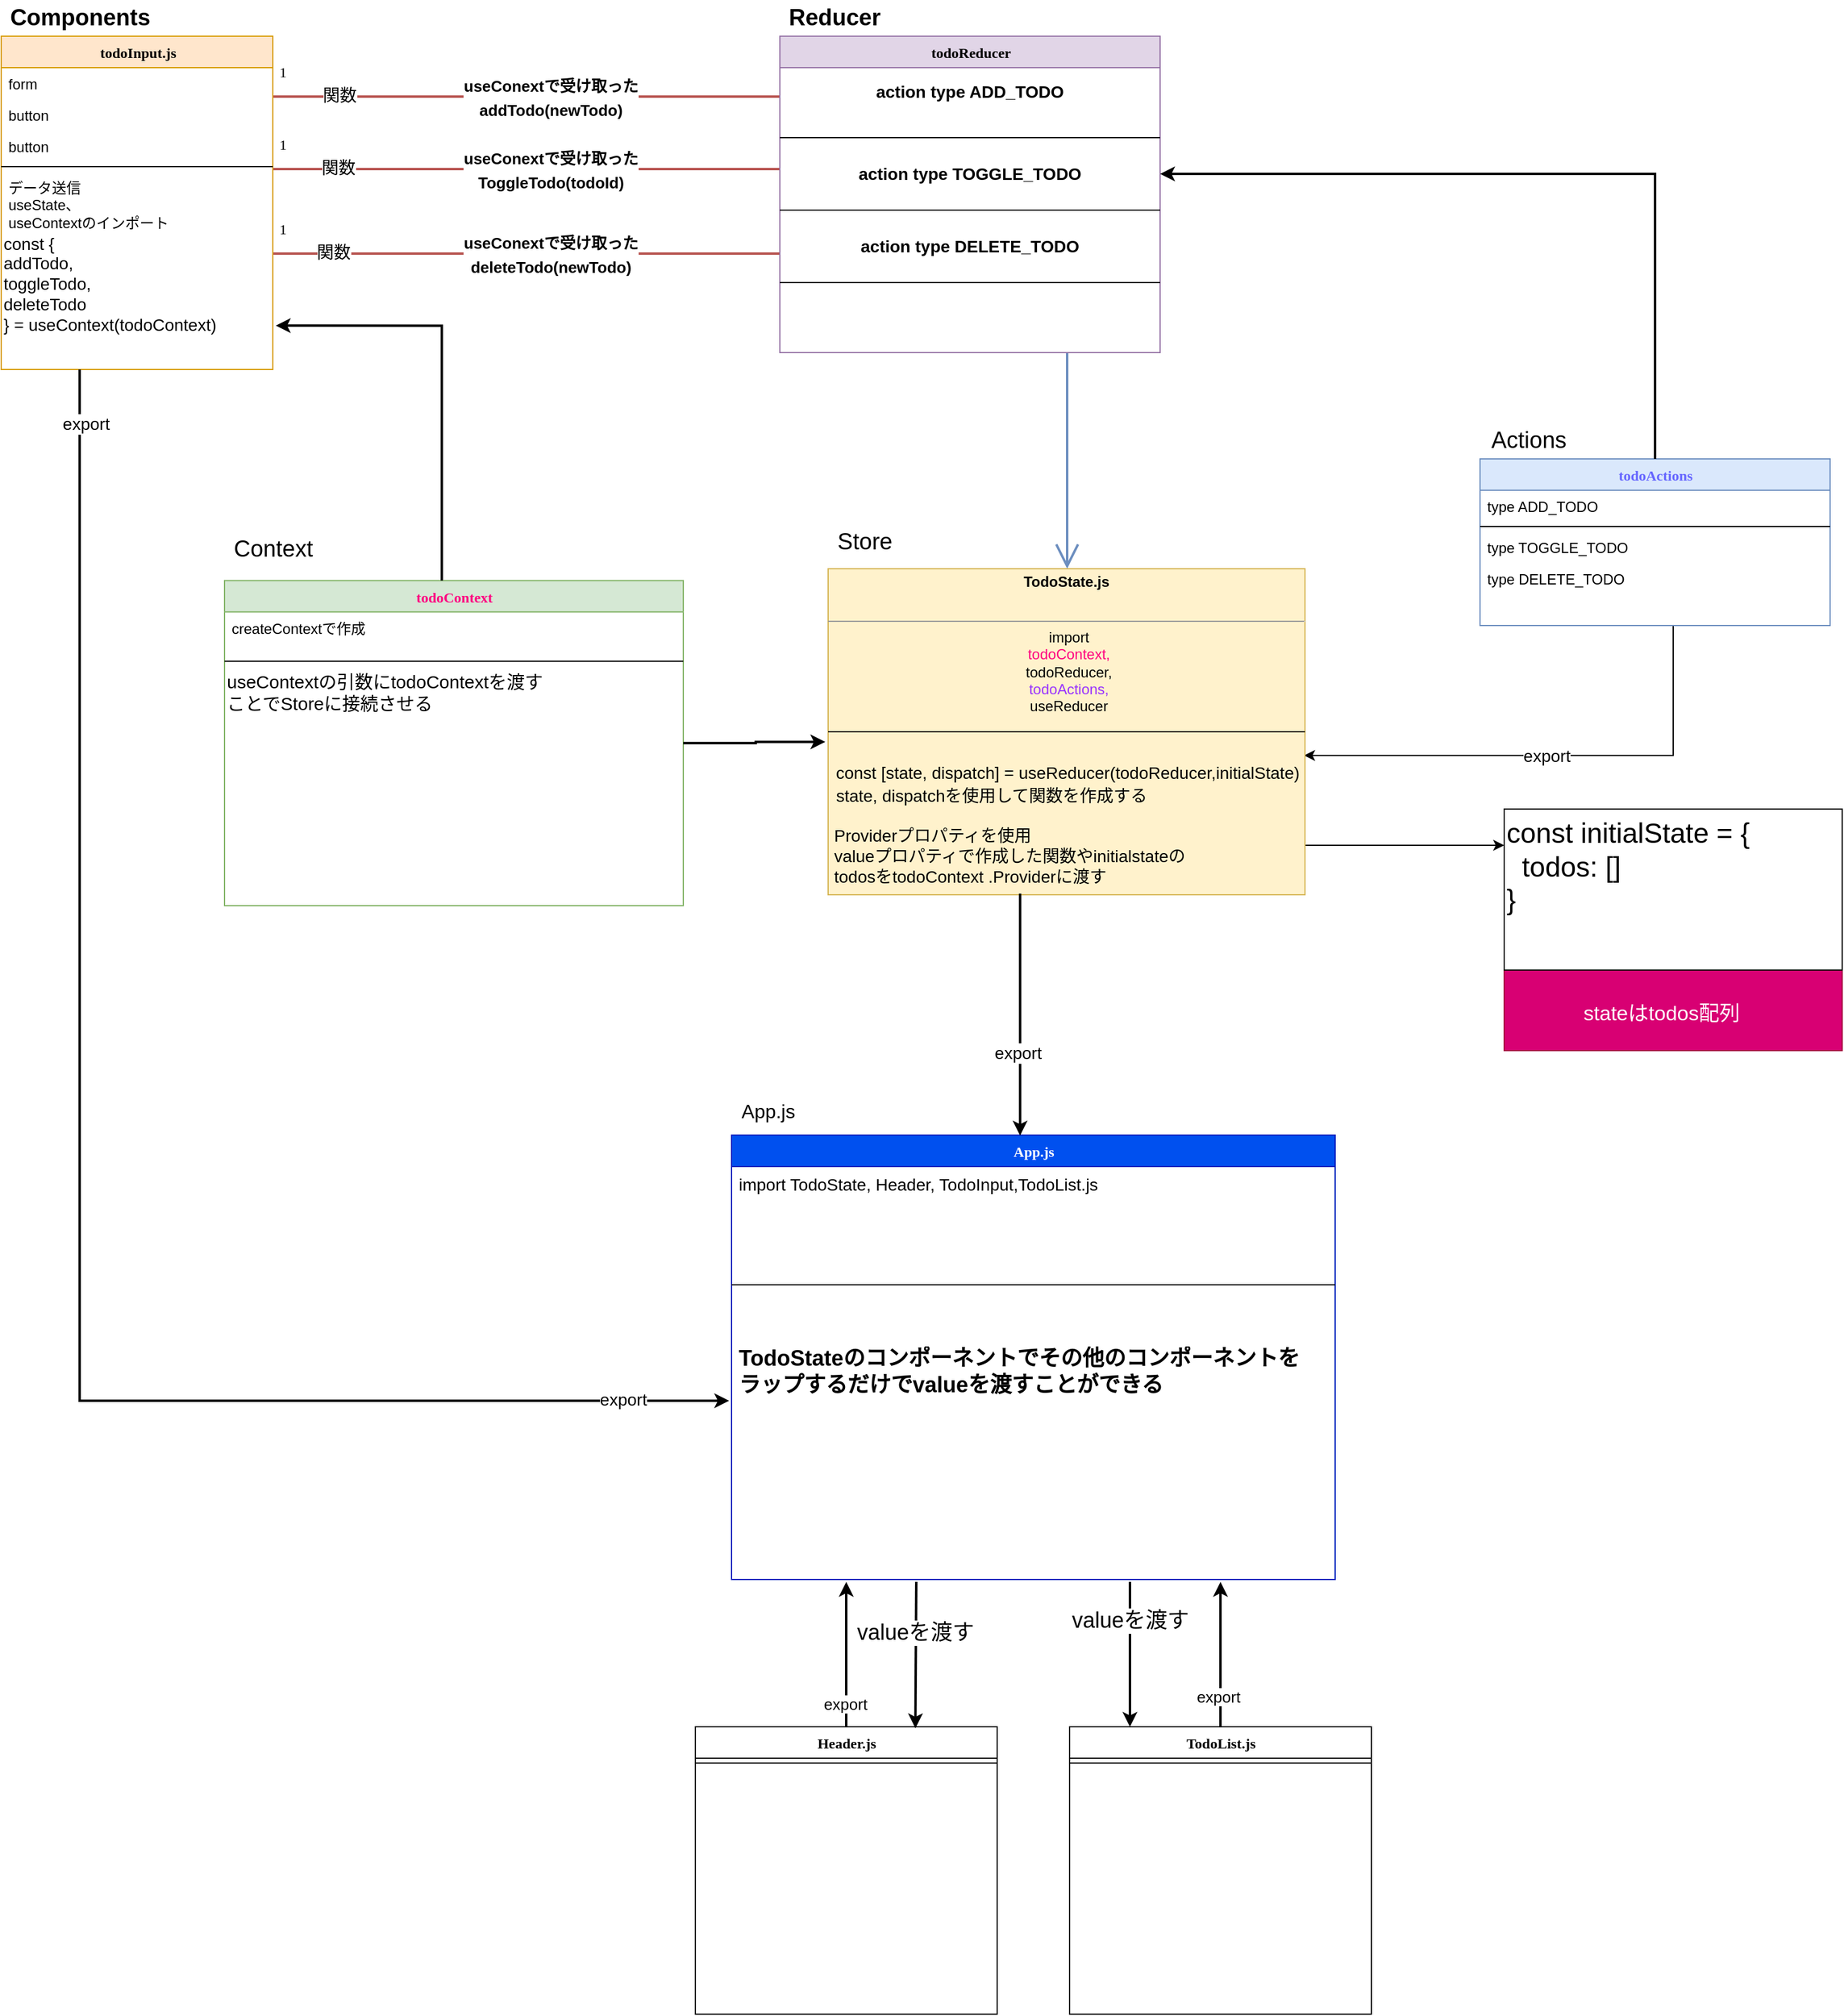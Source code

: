 <mxfile version="15.5.9" type="github">
  <diagram name="Page-1" id="6133507b-19e7-1e82-6fc7-422aa6c4b21f">
    <mxGraphModel dx="1717" dy="1103" grid="1" gridSize="10" guides="1" tooltips="1" connect="1" arrows="1" fold="1" page="1" pageScale="1" pageWidth="1100" pageHeight="850" background="none" math="0" shadow="0">
      <root>
        <mxCell id="0" />
        <mxCell id="1" parent="0" />
        <mxCell id="NZlfSfdAzg-OPCmhRQLr-127" value="" style="edgeStyle=orthogonalEdgeStyle;rounded=0;orthogonalLoop=1;jettySize=auto;html=1;fontSize=14;fontColor=#000000;strokeWidth=2;" edge="1" parent="1" source="235556782a83e6d0-1">
          <mxGeometry relative="1" as="geometry">
            <mxPoint x="735" y="1390" as="targetPoint" />
          </mxGeometry>
        </mxCell>
        <mxCell id="NZlfSfdAzg-OPCmhRQLr-136" value="export" style="edgeLabel;html=1;align=center;verticalAlign=middle;resizable=0;points=[];fontSize=13;fontColor=#000000;" vertex="1" connectable="0" parent="NZlfSfdAzg-OPCmhRQLr-127">
          <mxGeometry x="-0.686" y="1" relative="1" as="geometry">
            <mxPoint as="offset" />
          </mxGeometry>
        </mxCell>
        <mxCell id="235556782a83e6d0-1" value="Header.js" style="swimlane;html=1;fontStyle=1;align=center;verticalAlign=top;childLayout=stackLayout;horizontal=1;startSize=26;horizontalStack=0;resizeParent=1;resizeLast=0;collapsible=1;marginBottom=0;swimlaneFillColor=#ffffff;rounded=0;shadow=0;comic=0;labelBackgroundColor=none;strokeWidth=1;fillColor=none;fontFamily=Verdana;fontSize=12" parent="1" vertex="1">
          <mxGeometry x="610" y="1510" width="250" height="238" as="geometry" />
        </mxCell>
        <mxCell id="235556782a83e6d0-6" value="" style="line;html=1;strokeWidth=1;fillColor=none;align=left;verticalAlign=middle;spacingTop=-1;spacingLeft=3;spacingRight=3;rotatable=0;labelPosition=right;points=[];portConstraint=eastwest;" parent="235556782a83e6d0-1" vertex="1">
          <mxGeometry y="26" width="250" height="8" as="geometry" />
        </mxCell>
        <mxCell id="b94bc138ca980ef-7" style="edgeStyle=orthogonalEdgeStyle;rounded=0;html=1;labelBackgroundColor=none;startArrow=none;startFill=0;startSize=8;endArrow=open;endFill=0;endSize=16;fontFamily=Verdana;fontSize=12;strokeWidth=2;fillColor=#dae8fc;strokeColor=#6c8ebf;" parent="1" source="78961159f06e98e8-43" target="b94bc138ca980ef-1" edge="1">
          <mxGeometry relative="1" as="geometry">
            <Array as="points">
              <mxPoint x="918" y="440" />
              <mxPoint x="918" y="440" />
            </Array>
          </mxGeometry>
        </mxCell>
        <mxCell id="b94bc138ca980ef-17" value="Store" style="text;html=1;resizable=0;points=[];align=center;verticalAlign=middle;labelBackgroundColor=#ffffff;fontSize=14;fontFamily=Verdana;fontStyle=1" parent="b94bc138ca980ef-7" vertex="1" connectable="0">
          <mxGeometry x="0.858" y="2" relative="1" as="geometry">
            <mxPoint x="-2" y="20" as="offset" />
          </mxGeometry>
        </mxCell>
        <mxCell id="b94bc138ca980ef-8" style="edgeStyle=orthogonalEdgeStyle;rounded=0;html=1;labelBackgroundColor=none;startArrow=none;startFill=0;startSize=8;endArrow=none;endFill=0;endSize=16;fontFamily=Verdana;fontSize=12;strokeWidth=2;fillColor=#f8cecc;strokeColor=#b85450;" parent="1" source="78961159f06e98e8-43" target="78961159f06e98e8-17" edge="1">
          <mxGeometry relative="1" as="geometry">
            <Array as="points">
              <mxPoint x="610" y="160" />
              <mxPoint x="610" y="160" />
            </Array>
          </mxGeometry>
        </mxCell>
        <mxCell id="b94bc138ca980ef-16" value="1" style="text;html=1;resizable=0;points=[];align=center;verticalAlign=middle;labelBackgroundColor=#ffffff;fontSize=12;fontFamily=Verdana" parent="b94bc138ca980ef-8" vertex="1" connectable="0">
          <mxGeometry x="0.892" y="-1" relative="1" as="geometry">
            <mxPoint x="-15" y="-19" as="offset" />
          </mxGeometry>
        </mxCell>
        <mxCell id="NZlfSfdAzg-OPCmhRQLr-2" value="&lt;font style=&quot;font-size: 13px&quot;&gt;useConextで受け取った&lt;br&gt;addTodo(newTodo)&lt;/font&gt;" style="edgeLabel;html=1;align=center;verticalAlign=middle;resizable=0;points=[];fontStyle=1;fontSize=16;" vertex="1" connectable="0" parent="b94bc138ca980ef-8">
          <mxGeometry x="0.301" y="-1" relative="1" as="geometry">
            <mxPoint x="83" y="1" as="offset" />
          </mxGeometry>
        </mxCell>
        <mxCell id="NZlfSfdAzg-OPCmhRQLr-43" value="関数" style="edgeLabel;html=1;align=center;verticalAlign=middle;resizable=0;points=[];fontSize=14;" vertex="1" connectable="0" parent="b94bc138ca980ef-8">
          <mxGeometry x="0.738" y="-1" relative="1" as="geometry">
            <mxPoint as="offset" />
          </mxGeometry>
        </mxCell>
        <mxCell id="NZlfSfdAzg-OPCmhRQLr-40" value="" style="edgeStyle=orthogonalEdgeStyle;rounded=0;orthogonalLoop=1;jettySize=auto;html=1;fontSize=14;" edge="1" parent="1" source="b94bc138ca980ef-1" target="NZlfSfdAzg-OPCmhRQLr-39">
          <mxGeometry relative="1" as="geometry">
            <Array as="points">
              <mxPoint x="1260" y="780" />
              <mxPoint x="1260" y="780" />
            </Array>
          </mxGeometry>
        </mxCell>
        <mxCell id="NZlfSfdAzg-OPCmhRQLr-13" style="edgeStyle=orthogonalEdgeStyle;rounded=0;html=1;labelBackgroundColor=none;startArrow=none;startFill=0;startSize=8;endArrow=none;endFill=0;endSize=16;fontFamily=Verdana;fontSize=12;strokeWidth=2;fillColor=#f8cecc;strokeColor=#b85450;" edge="1" parent="1">
          <mxGeometry relative="1" as="geometry">
            <Array as="points">
              <mxPoint x="600" y="220" />
              <mxPoint x="600" y="220" />
            </Array>
            <mxPoint x="680" y="220" as="sourcePoint" />
            <mxPoint x="260" y="220" as="targetPoint" />
          </mxGeometry>
        </mxCell>
        <mxCell id="NZlfSfdAzg-OPCmhRQLr-14" value="1" style="text;html=1;resizable=0;points=[];align=center;verticalAlign=middle;labelBackgroundColor=#ffffff;fontSize=12;fontFamily=Verdana" vertex="1" connectable="0" parent="NZlfSfdAzg-OPCmhRQLr-13">
          <mxGeometry x="0.892" y="-1" relative="1" as="geometry">
            <mxPoint x="-15" y="-19" as="offset" />
          </mxGeometry>
        </mxCell>
        <mxCell id="NZlfSfdAzg-OPCmhRQLr-15" value="&lt;font style=&quot;font-size: 13px&quot;&gt;useConextで受け取った&lt;br&gt;ToggleTodo(todoId)&lt;/font&gt;" style="edgeLabel;html=1;align=center;verticalAlign=middle;resizable=0;points=[];fontStyle=1;fontSize=16;" vertex="1" connectable="0" parent="NZlfSfdAzg-OPCmhRQLr-13">
          <mxGeometry x="0.301" y="-1" relative="1" as="geometry">
            <mxPoint x="83" y="1" as="offset" />
          </mxGeometry>
        </mxCell>
        <mxCell id="NZlfSfdAzg-OPCmhRQLr-44" value="関数" style="edgeLabel;html=1;align=center;verticalAlign=middle;resizable=0;points=[];fontSize=14;" vertex="1" connectable="0" parent="NZlfSfdAzg-OPCmhRQLr-13">
          <mxGeometry x="0.743" y="-1" relative="1" as="geometry">
            <mxPoint as="offset" />
          </mxGeometry>
        </mxCell>
        <mxCell id="NZlfSfdAzg-OPCmhRQLr-16" style="edgeStyle=orthogonalEdgeStyle;rounded=0;html=1;labelBackgroundColor=none;startArrow=none;startFill=0;startSize=8;endArrow=none;endFill=0;endSize=16;fontFamily=Verdana;fontSize=12;strokeWidth=2;fillColor=#f8cecc;strokeColor=#b85450;" edge="1" parent="1">
          <mxGeometry relative="1" as="geometry">
            <Array as="points">
              <mxPoint x="470" y="290" />
              <mxPoint x="470" y="290" />
            </Array>
            <mxPoint x="680" y="290" as="sourcePoint" />
            <mxPoint x="260" y="290" as="targetPoint" />
          </mxGeometry>
        </mxCell>
        <mxCell id="NZlfSfdAzg-OPCmhRQLr-17" value="1" style="text;html=1;resizable=0;points=[];align=center;verticalAlign=middle;labelBackgroundColor=#ffffff;fontSize=12;fontFamily=Verdana" vertex="1" connectable="0" parent="NZlfSfdAzg-OPCmhRQLr-16">
          <mxGeometry x="0.892" y="-1" relative="1" as="geometry">
            <mxPoint x="-15" y="-19" as="offset" />
          </mxGeometry>
        </mxCell>
        <mxCell id="NZlfSfdAzg-OPCmhRQLr-18" value="&lt;font style=&quot;font-size: 13px&quot;&gt;useConextで受け取った&lt;br&gt;deleteTodo(newTodo)&lt;/font&gt;" style="edgeLabel;html=1;align=center;verticalAlign=middle;resizable=0;points=[];fontStyle=1;fontSize=16;" vertex="1" connectable="0" parent="NZlfSfdAzg-OPCmhRQLr-16">
          <mxGeometry x="0.301" y="-1" relative="1" as="geometry">
            <mxPoint x="83" y="1" as="offset" />
          </mxGeometry>
        </mxCell>
        <mxCell id="NZlfSfdAzg-OPCmhRQLr-45" value="関数" style="edgeLabel;html=1;align=center;verticalAlign=middle;resizable=0;points=[];fontSize=14;" vertex="1" connectable="0" parent="NZlfSfdAzg-OPCmhRQLr-16">
          <mxGeometry x="0.776" y="-1" relative="1" as="geometry">
            <mxPoint x="3" as="offset" />
          </mxGeometry>
        </mxCell>
        <mxCell id="NZlfSfdAzg-OPCmhRQLr-34" value="export" style="edgeStyle=orthogonalEdgeStyle;rounded=0;orthogonalLoop=1;jettySize=auto;html=1;fontSize=14;entryX=0.992;entryY=-0.221;entryDx=0;entryDy=0;entryPerimeter=0;" edge="1" parent="1" source="NZlfSfdAzg-OPCmhRQLr-20" target="NZlfSfdAzg-OPCmhRQLr-36">
          <mxGeometry x="0.029" relative="1" as="geometry">
            <mxPoint x="1250" y="710" as="targetPoint" />
            <Array as="points">
              <mxPoint x="1420" y="706" />
            </Array>
            <mxPoint as="offset" />
          </mxGeometry>
        </mxCell>
        <mxCell id="NZlfSfdAzg-OPCmhRQLr-78" value="" style="group" vertex="1" connectable="0" parent="1">
          <mxGeometry x="220" y="520" width="380" height="310" as="geometry" />
        </mxCell>
        <mxCell id="NZlfSfdAzg-OPCmhRQLr-49" value="&lt;font color=&quot;#ff0080&quot;&gt;todoContext&lt;/font&gt;" style="swimlane;html=1;fontStyle=1;align=center;verticalAlign=top;childLayout=stackLayout;horizontal=1;startSize=26;horizontalStack=0;resizeParent=1;resizeLast=0;collapsible=1;marginBottom=0;swimlaneFillColor=#ffffff;rounded=0;shadow=0;comic=0;labelBackgroundColor=none;strokeWidth=1;fillColor=#d5e8d4;fontFamily=Verdana;fontSize=12;strokeColor=#82b366;" vertex="1" parent="NZlfSfdAzg-OPCmhRQLr-78">
          <mxGeometry y="40.789" width="380" height="269.211" as="geometry" />
        </mxCell>
        <mxCell id="NZlfSfdAzg-OPCmhRQLr-50" value="createContextで作成" style="text;html=1;strokeColor=none;fillColor=none;align=left;verticalAlign=top;spacingLeft=4;spacingRight=4;whiteSpace=wrap;overflow=hidden;rotatable=0;points=[[0,0.5],[1,0.5]];portConstraint=eastwest;" vertex="1" parent="NZlfSfdAzg-OPCmhRQLr-49">
          <mxGeometry y="26" width="380" height="35.351" as="geometry" />
        </mxCell>
        <mxCell id="NZlfSfdAzg-OPCmhRQLr-51" value="" style="line;html=1;strokeWidth=1;fillColor=none;align=left;verticalAlign=middle;spacingTop=-1;spacingLeft=3;spacingRight=3;rotatable=0;labelPosition=right;points=[];portConstraint=eastwest;" vertex="1" parent="NZlfSfdAzg-OPCmhRQLr-49">
          <mxGeometry y="61.351" width="380" height="10.877" as="geometry" />
        </mxCell>
        <mxCell id="NZlfSfdAzg-OPCmhRQLr-77" value="useContextの引数にtodoContextを渡す&lt;br style=&quot;font-size: 15px;&quot;&gt;ことでStoreに接続させる" style="text;html=1;align=left;verticalAlign=middle;resizable=0;points=[];autosize=1;strokeColor=none;fillColor=none;fontSize=15;" vertex="1" parent="NZlfSfdAzg-OPCmhRQLr-49">
          <mxGeometry y="72.228" width="380" height="40" as="geometry" />
        </mxCell>
        <mxCell id="NZlfSfdAzg-OPCmhRQLr-74" value="Context" style="text;html=1;align=center;verticalAlign=middle;resizable=0;points=[];autosize=1;strokeColor=none;fillColor=none;fontSize=19;" vertex="1" parent="NZlfSfdAzg-OPCmhRQLr-78">
          <mxGeometry width="80" height="30" as="geometry" />
        </mxCell>
        <mxCell id="NZlfSfdAzg-OPCmhRQLr-79" value="" style="group" vertex="1" connectable="0" parent="1">
          <mxGeometry x="1260" y="430" width="290" height="168" as="geometry" />
        </mxCell>
        <mxCell id="NZlfSfdAzg-OPCmhRQLr-20" value="&lt;font color=&quot;#6666ff&quot;&gt;todoActions&lt;/font&gt;" style="swimlane;html=1;fontStyle=1;align=center;verticalAlign=top;childLayout=stackLayout;horizontal=1;startSize=26;horizontalStack=0;resizeParent=1;resizeLast=0;collapsible=1;marginBottom=0;swimlaneFillColor=#ffffff;rounded=0;shadow=0;comic=0;labelBackgroundColor=none;strokeWidth=1;fillColor=#dae8fc;fontFamily=Verdana;fontSize=12;strokeColor=#6c8ebf;" vertex="1" parent="NZlfSfdAzg-OPCmhRQLr-79">
          <mxGeometry y="30" width="290" height="138" as="geometry" />
        </mxCell>
        <mxCell id="NZlfSfdAzg-OPCmhRQLr-21" value="type ADD_TODO" style="text;html=1;strokeColor=none;fillColor=none;align=left;verticalAlign=top;spacingLeft=4;spacingRight=4;whiteSpace=wrap;overflow=hidden;rotatable=0;points=[[0,0.5],[1,0.5]];portConstraint=eastwest;" vertex="1" parent="NZlfSfdAzg-OPCmhRQLr-20">
          <mxGeometry y="26" width="290" height="26" as="geometry" />
        </mxCell>
        <mxCell id="NZlfSfdAzg-OPCmhRQLr-22" value="" style="line;html=1;strokeWidth=1;fillColor=none;align=left;verticalAlign=middle;spacingTop=-1;spacingLeft=3;spacingRight=3;rotatable=0;labelPosition=right;points=[];portConstraint=eastwest;" vertex="1" parent="NZlfSfdAzg-OPCmhRQLr-20">
          <mxGeometry y="52" width="290" height="8" as="geometry" />
        </mxCell>
        <mxCell id="NZlfSfdAzg-OPCmhRQLr-23" value="type TOGGLE_TODO" style="text;html=1;strokeColor=none;fillColor=none;align=left;verticalAlign=top;spacingLeft=4;spacingRight=4;whiteSpace=wrap;overflow=hidden;rotatable=0;points=[[0,0.5],[1,0.5]];portConstraint=eastwest;" vertex="1" parent="NZlfSfdAzg-OPCmhRQLr-20">
          <mxGeometry y="60" width="290" height="26" as="geometry" />
        </mxCell>
        <mxCell id="NZlfSfdAzg-OPCmhRQLr-24" value="type DELETE_TODO" style="text;html=1;strokeColor=none;fillColor=none;align=left;verticalAlign=top;spacingLeft=4;spacingRight=4;whiteSpace=wrap;overflow=hidden;rotatable=0;points=[[0,0.5],[1,0.5]];portConstraint=eastwest;" vertex="1" parent="NZlfSfdAzg-OPCmhRQLr-20">
          <mxGeometry y="86" width="290" height="26" as="geometry" />
        </mxCell>
        <mxCell id="NZlfSfdAzg-OPCmhRQLr-75" value="Actions" style="text;html=1;align=center;verticalAlign=middle;resizable=0;points=[];autosize=1;strokeColor=none;fillColor=none;fontSize=19;" vertex="1" parent="NZlfSfdAzg-OPCmhRQLr-79">
          <mxGeometry width="80" height="30" as="geometry" />
        </mxCell>
        <mxCell id="NZlfSfdAzg-OPCmhRQLr-80" value="" style="group" vertex="1" connectable="0" parent="1">
          <mxGeometry x="720" y="514" width="397.5" height="307" as="geometry" />
        </mxCell>
        <mxCell id="b94bc138ca980ef-1" value="&lt;p style=&quot;margin: 4px 0px 0px&quot;&gt;&lt;b&gt;TodoState.js&lt;/b&gt;&lt;/p&gt;&lt;p style=&quot;margin: 4px 0px 0px&quot;&gt;&lt;b&gt;&lt;br&gt;&lt;/b&gt;&lt;/p&gt;&lt;hr size=&quot;1&quot;&gt;&lt;p style=&quot;margin: 0px ; margin-left: 4px&quot;&gt;import&lt;br&gt;&lt;/p&gt;&lt;p style=&quot;margin: 0px ; margin-left: 4px&quot;&gt;&lt;font color=&quot;#ff0080&quot;&gt;todoContext,&lt;/font&gt;&lt;/p&gt;&lt;p style=&quot;margin: 0px ; margin-left: 4px&quot;&gt;todoReducer,&lt;/p&gt;&lt;p style=&quot;margin: 0px ; margin-left: 4px&quot;&gt;&lt;font color=&quot;#9933ff&quot;&gt;todoActions,&lt;/font&gt;&lt;/p&gt;&lt;p style=&quot;margin: 0px ; margin-left: 4px&quot;&gt;useReducer&lt;/p&gt;&lt;p style=&quot;margin: 0px ; margin-left: 4px&quot;&gt;&lt;br&gt;&lt;/p&gt;" style="verticalAlign=top;align=center;overflow=fill;fontSize=12;fontFamily=Helvetica;html=1;rounded=0;shadow=0;comic=0;labelBackgroundColor=none;strokeWidth=1;fillColor=#fff2cc;strokeColor=#d6b656;" parent="NZlfSfdAzg-OPCmhRQLr-80" vertex="1">
          <mxGeometry y="37" width="395" height="270" as="geometry" />
        </mxCell>
        <mxCell id="NZlfSfdAzg-OPCmhRQLr-76" value="Store" style="text;html=1;align=center;verticalAlign=middle;resizable=0;points=[];autosize=1;strokeColor=none;fillColor=none;fontSize=19;" vertex="1" parent="NZlfSfdAzg-OPCmhRQLr-80">
          <mxGeometry width="60" height="30" as="geometry" />
        </mxCell>
        <mxCell id="NZlfSfdAzg-OPCmhRQLr-90" value="" style="group" vertex="1" connectable="0" parent="NZlfSfdAzg-OPCmhRQLr-80">
          <mxGeometry x="-2.5" y="196" width="400" height="109" as="geometry" />
        </mxCell>
        <mxCell id="NZlfSfdAzg-OPCmhRQLr-36" value="const [state, dispatch] = useReducer(todoReducer,initialState)" style="text;html=1;resizable=0;autosize=1;align=center;verticalAlign=middle;points=[];fillColor=none;strokeColor=none;rounded=0;fontSize=14;" vertex="1" parent="NZlfSfdAzg-OPCmhRQLr-90">
          <mxGeometry width="400" height="20" as="geometry" />
        </mxCell>
        <mxCell id="NZlfSfdAzg-OPCmhRQLr-37" value="state, dispatchを使用して関数を作成する" style="text;html=1;resizable=0;autosize=1;align=center;verticalAlign=middle;points=[];fillColor=none;strokeColor=none;rounded=0;fontSize=14;" vertex="1" parent="NZlfSfdAzg-OPCmhRQLr-90">
          <mxGeometry x="2" y="19" width="270" height="20" as="geometry" />
        </mxCell>
        <mxCell id="NZlfSfdAzg-OPCmhRQLr-38" value="Providerプロパティを使用&lt;br&gt;valueプロパティで作成した関数やinitialstateの&lt;br&gt;todosをtodoContext .Providerに渡す" style="text;html=1;resizable=0;autosize=1;align=left;verticalAlign=middle;points=[];fillColor=none;strokeColor=none;rounded=0;fontSize=14;" vertex="1" parent="NZlfSfdAzg-OPCmhRQLr-90">
          <mxGeometry x="5" y="49" width="310" height="60" as="geometry" />
        </mxCell>
        <mxCell id="NZlfSfdAzg-OPCmhRQLr-19" value="" style="line;html=1;strokeWidth=1;fillColor=none;align=left;verticalAlign=middle;spacingTop=-1;spacingLeft=3;spacingRight=3;rotatable=0;labelPosition=right;points=[];portConstraint=eastwest;" vertex="1" parent="NZlfSfdAzg-OPCmhRQLr-80">
          <mxGeometry y="168" width="395" height="8" as="geometry" />
        </mxCell>
        <mxCell id="NZlfSfdAzg-OPCmhRQLr-81" value="" style="group" vertex="1" connectable="0" parent="1">
          <mxGeometry x="680" y="80" width="315" height="292" as="geometry" />
        </mxCell>
        <mxCell id="78961159f06e98e8-43" value="todoReducer" style="swimlane;html=1;fontStyle=1;align=center;verticalAlign=top;childLayout=stackLayout;horizontal=1;startSize=26;horizontalStack=0;resizeParent=1;resizeLast=0;collapsible=1;marginBottom=0;swimlaneFillColor=#ffffff;rounded=0;shadow=0;comic=0;labelBackgroundColor=none;strokeWidth=1;fillColor=#e1d5e7;fontFamily=Verdana;fontSize=12;strokeColor=#9673a6;" parent="NZlfSfdAzg-OPCmhRQLr-81" vertex="1">
          <mxGeometry y="30" width="315" height="262" as="geometry" />
        </mxCell>
        <mxCell id="NZlfSfdAzg-OPCmhRQLr-12" value="&lt;b style=&quot;font-size: 14px&quot;&gt;action type ADD_TODO&lt;br&gt;&lt;/b&gt;&lt;br&gt;" style="text;html=1;strokeColor=none;fillColor=none;align=center;verticalAlign=middle;spacingLeft=4;spacingRight=4;whiteSpace=wrap;overflow=hidden;rotatable=0;points=[[0,0.5],[1,0.5]];portConstraint=eastwest;" vertex="1" parent="78961159f06e98e8-43">
          <mxGeometry y="26" width="315" height="54" as="geometry" />
        </mxCell>
        <mxCell id="NZlfSfdAzg-OPCmhRQLr-10" value="" style="line;html=1;strokeWidth=1;fillColor=none;align=left;verticalAlign=middle;spacingTop=-1;spacingLeft=3;spacingRight=3;rotatable=0;labelPosition=right;points=[];portConstraint=eastwest;" vertex="1" parent="78961159f06e98e8-43">
          <mxGeometry y="80" width="315" height="8" as="geometry" />
        </mxCell>
        <mxCell id="78961159f06e98e8-45" value="&lt;font style=&quot;font-size: 14px&quot;&gt;&lt;b&gt;action type TOGGLE_TODO&lt;/b&gt;&lt;/font&gt;" style="text;html=1;strokeColor=none;fillColor=none;align=center;verticalAlign=middle;spacingLeft=4;spacingRight=4;whiteSpace=wrap;overflow=hidden;rotatable=0;points=[[0,0.5],[1,0.5]];portConstraint=eastwest;" parent="78961159f06e98e8-43" vertex="1">
          <mxGeometry y="88" width="315" height="52" as="geometry" />
        </mxCell>
        <mxCell id="78961159f06e98e8-51" value="" style="line;html=1;strokeWidth=1;fillColor=none;align=left;verticalAlign=middle;spacingTop=-1;spacingLeft=3;spacingRight=3;rotatable=0;labelPosition=right;points=[];portConstraint=eastwest;" parent="78961159f06e98e8-43" vertex="1">
          <mxGeometry y="140" width="315" height="8" as="geometry" />
        </mxCell>
        <mxCell id="NZlfSfdAzg-OPCmhRQLr-4" value="&lt;b&gt;&lt;font style=&quot;font-size: 14px&quot;&gt;action type DELETE_TODO&lt;/font&gt;&lt;/b&gt;" style="text;html=1;strokeColor=none;fillColor=none;align=center;verticalAlign=middle;spacingLeft=4;spacingRight=4;whiteSpace=wrap;overflow=hidden;rotatable=0;points=[[0,0.5],[1,0.5]];portConstraint=eastwest;" vertex="1" parent="78961159f06e98e8-43">
          <mxGeometry y="148" width="315" height="52" as="geometry" />
        </mxCell>
        <mxCell id="NZlfSfdAzg-OPCmhRQLr-11" value="" style="line;html=1;strokeWidth=1;fillColor=none;align=left;verticalAlign=middle;spacingTop=-1;spacingLeft=3;spacingRight=3;rotatable=0;labelPosition=right;points=[];portConstraint=eastwest;" vertex="1" parent="78961159f06e98e8-43">
          <mxGeometry y="200" width="315" height="8" as="geometry" />
        </mxCell>
        <mxCell id="NZlfSfdAzg-OPCmhRQLr-73" value="Reducer" style="text;html=1;align=center;verticalAlign=middle;resizable=0;points=[];autosize=1;strokeColor=none;fillColor=none;fontSize=19;fontStyle=1" vertex="1" parent="NZlfSfdAzg-OPCmhRQLr-81">
          <mxGeometry width="90" height="30" as="geometry" />
        </mxCell>
        <mxCell id="NZlfSfdAzg-OPCmhRQLr-82" value="" style="group" vertex="1" connectable="0" parent="1">
          <mxGeometry x="35" y="80" width="225" height="306" as="geometry" />
        </mxCell>
        <mxCell id="78961159f06e98e8-17" value="todoInput.js" style="swimlane;html=1;fontStyle=1;align=center;verticalAlign=top;childLayout=stackLayout;horizontal=1;startSize=26;horizontalStack=0;resizeParent=1;resizeLast=0;collapsible=1;marginBottom=0;swimlaneFillColor=#ffffff;rounded=0;shadow=0;comic=0;labelBackgroundColor=none;strokeWidth=1;fillColor=#ffe6cc;fontFamily=Verdana;fontSize=12;strokeColor=#d79b00;" parent="NZlfSfdAzg-OPCmhRQLr-82" vertex="1">
          <mxGeometry y="30" width="225" height="276" as="geometry" />
        </mxCell>
        <mxCell id="78961159f06e98e8-23" value="form" style="text;html=1;strokeColor=none;fillColor=none;align=left;verticalAlign=top;spacingLeft=4;spacingRight=4;whiteSpace=wrap;overflow=hidden;rotatable=0;points=[[0,0.5],[1,0.5]];portConstraint=eastwest;" parent="78961159f06e98e8-17" vertex="1">
          <mxGeometry y="26" width="225" height="26" as="geometry" />
        </mxCell>
        <mxCell id="NZlfSfdAzg-OPCmhRQLr-3" value="button" style="text;html=1;strokeColor=none;fillColor=none;align=left;verticalAlign=top;spacingLeft=4;spacingRight=4;whiteSpace=wrap;overflow=hidden;rotatable=0;points=[[0,0.5],[1,0.5]];portConstraint=eastwest;" vertex="1" parent="78961159f06e98e8-17">
          <mxGeometry y="52" width="225" height="26" as="geometry" />
        </mxCell>
        <mxCell id="78961159f06e98e8-24" value="button" style="text;html=1;strokeColor=none;fillColor=none;align=left;verticalAlign=top;spacingLeft=4;spacingRight=4;whiteSpace=wrap;overflow=hidden;rotatable=0;points=[[0,0.5],[1,0.5]];portConstraint=eastwest;" parent="78961159f06e98e8-17" vertex="1">
          <mxGeometry y="78" width="225" height="26" as="geometry" />
        </mxCell>
        <mxCell id="78961159f06e98e8-19" value="" style="line;html=1;strokeWidth=1;fillColor=none;align=left;verticalAlign=middle;spacingTop=-1;spacingLeft=3;spacingRight=3;rotatable=0;labelPosition=right;points=[];portConstraint=eastwest;" parent="78961159f06e98e8-17" vertex="1">
          <mxGeometry y="104" width="225" height="8" as="geometry" />
        </mxCell>
        <mxCell id="NZlfSfdAzg-OPCmhRQLr-1" value="データ送信&lt;br&gt;useState、&lt;br&gt;useContextのインポート" style="text;html=1;strokeColor=none;fillColor=none;align=left;verticalAlign=top;spacingLeft=4;spacingRight=4;whiteSpace=wrap;overflow=hidden;rotatable=0;points=[[0,0.5],[1,0.5]];portConstraint=eastwest;" vertex="1" parent="78961159f06e98e8-17">
          <mxGeometry y="112" width="225" height="48" as="geometry" />
        </mxCell>
        <mxCell id="NZlfSfdAzg-OPCmhRQLr-42" value="const { &lt;br&gt;addTodo, &lt;br&gt;toggleTodo, &lt;br&gt;deleteTodo&lt;br&gt;} = useContext(todoContext)" style="text;html=1;resizable=0;autosize=1;align=left;verticalAlign=middle;points=[];fillColor=none;strokeColor=none;rounded=0;fontSize=14;" vertex="1" parent="78961159f06e98e8-17">
          <mxGeometry y="160" width="225" height="90" as="geometry" />
        </mxCell>
        <mxCell id="NZlfSfdAzg-OPCmhRQLr-72" value="Components" style="text;html=1;align=center;verticalAlign=middle;resizable=0;points=[];autosize=1;strokeColor=none;fillColor=none;fontSize=19;fontStyle=1" vertex="1" parent="NZlfSfdAzg-OPCmhRQLr-82">
          <mxGeometry width="130" height="30" as="geometry" />
        </mxCell>
        <mxCell id="NZlfSfdAzg-OPCmhRQLr-83" value="" style="group;fillColor=#d80073;fontColor=#ffffff;strokeColor=#A50040;fontSize=18;align=center;verticalAlign=middle;" vertex="1" connectable="0" parent="1">
          <mxGeometry x="1280" y="750" width="280" height="200" as="geometry" />
        </mxCell>
        <mxCell id="NZlfSfdAzg-OPCmhRQLr-39" value="&lt;font style=&quot;font-size: 23px&quot;&gt;const initialState = {&lt;br&gt;&amp;nbsp; todos: []&lt;br&gt;}&lt;/font&gt;" style="whiteSpace=wrap;html=1;rounded=0;shadow=0;align=left;verticalAlign=top;strokeWidth=1;comic=0;" vertex="1" parent="NZlfSfdAzg-OPCmhRQLr-83">
          <mxGeometry width="280" height="133.333" as="geometry" />
        </mxCell>
        <mxCell id="NZlfSfdAzg-OPCmhRQLr-41" value="&lt;font color=&quot;#ffffff&quot; style=&quot;font-size: 17px&quot;&gt;stateはtodos配列&lt;/font&gt;" style="text;html=1;resizable=0;autosize=1;align=center;verticalAlign=middle;points=[];fillColor=none;strokeColor=none;rounded=0;fontSize=14;" vertex="1" parent="NZlfSfdAzg-OPCmhRQLr-83">
          <mxGeometry x="60" y="159.996" width="140" height="20" as="geometry" />
        </mxCell>
        <mxCell id="NZlfSfdAzg-OPCmhRQLr-89" value="" style="edgeStyle=orthogonalEdgeStyle;rounded=0;orthogonalLoop=1;jettySize=auto;html=1;fontSize=15;fontColor=#9933FF;strokeWidth=2;entryX=1;entryY=0.5;entryDx=0;entryDy=0;" edge="1" parent="1" source="NZlfSfdAzg-OPCmhRQLr-20" target="78961159f06e98e8-45">
          <mxGeometry relative="1" as="geometry">
            <mxPoint x="1175" y="230" as="targetPoint" />
            <Array as="points">
              <mxPoint x="1405" y="224" />
            </Array>
          </mxGeometry>
        </mxCell>
        <mxCell id="NZlfSfdAzg-OPCmhRQLr-93" value="App.js" style="swimlane;html=1;fontStyle=1;align=center;verticalAlign=top;childLayout=stackLayout;horizontal=1;startSize=26;horizontalStack=0;resizeParent=1;resizeLast=0;collapsible=1;marginBottom=0;swimlaneFillColor=#ffffff;rounded=0;shadow=0;comic=0;labelBackgroundColor=none;strokeWidth=1;fillColor=#0050ef;fontFamily=Verdana;fontSize=12;fontColor=#ffffff;strokeColor=#001DBC;" vertex="1" parent="1">
          <mxGeometry x="640" y="1020" width="500" height="368" as="geometry" />
        </mxCell>
        <mxCell id="NZlfSfdAzg-OPCmhRQLr-94" value="import TodoState, Header, TodoInput,TodoList.js" style="text;html=1;strokeColor=none;fillColor=none;align=left;verticalAlign=top;spacingLeft=4;spacingRight=4;whiteSpace=wrap;overflow=hidden;rotatable=0;points=[[0,0.5],[1,0.5]];portConstraint=eastwest;strokeWidth=2;fontSize=14;" vertex="1" parent="NZlfSfdAzg-OPCmhRQLr-93">
          <mxGeometry y="26" width="500" height="54" as="geometry" />
        </mxCell>
        <mxCell id="NZlfSfdAzg-OPCmhRQLr-96" value="" style="line;html=1;strokeWidth=1;fillColor=none;align=left;verticalAlign=middle;spacingTop=-1;spacingLeft=3;spacingRight=3;rotatable=0;labelPosition=right;points=[];portConstraint=eastwest;" vertex="1" parent="NZlfSfdAzg-OPCmhRQLr-93">
          <mxGeometry y="80" width="500" height="88" as="geometry" />
        </mxCell>
        <mxCell id="NZlfSfdAzg-OPCmhRQLr-131" value="&lt;b&gt;&lt;font style=&quot;font-size: 18px&quot;&gt;TodoStateのコンポーネントでその他のコンポーネントを&lt;br&gt;ラップするだけでvalueを渡すことができる&lt;/font&gt;&lt;/b&gt;" style="text;html=1;strokeColor=none;fillColor=none;align=left;verticalAlign=top;spacingLeft=4;spacingRight=4;whiteSpace=wrap;overflow=hidden;rotatable=0;points=[[0,0.5],[1,0.5]];portConstraint=eastwest;strokeWidth=2;fontSize=14;" vertex="1" parent="NZlfSfdAzg-OPCmhRQLr-93">
          <mxGeometry y="168" width="500" height="54" as="geometry" />
        </mxCell>
        <mxCell id="NZlfSfdAzg-OPCmhRQLr-98" value="App.js" style="text;html=1;align=center;verticalAlign=middle;resizable=0;points=[];autosize=1;strokeColor=none;fillColor=none;fontSize=16;fontColor=#000000;" vertex="1" parent="1">
          <mxGeometry x="640" y="990" width="60" height="20" as="geometry" />
        </mxCell>
        <mxCell id="NZlfSfdAzg-OPCmhRQLr-103" value="" style="edgeStyle=orthogonalEdgeStyle;rounded=0;orthogonalLoop=1;jettySize=auto;html=1;fontSize=16;fontColor=#000000;strokeWidth=2;entryX=-0.006;entryY=0.531;entryDx=0;entryDy=0;entryPerimeter=0;" edge="1" parent="1" source="NZlfSfdAzg-OPCmhRQLr-49" target="b94bc138ca980ef-1">
          <mxGeometry relative="1" as="geometry">
            <mxPoint x="550" y="695.395" as="targetPoint" />
          </mxGeometry>
        </mxCell>
        <mxCell id="NZlfSfdAzg-OPCmhRQLr-105" value="" style="edgeStyle=orthogonalEdgeStyle;rounded=0;orthogonalLoop=1;jettySize=auto;html=1;fontSize=16;fontColor=#000000;strokeWidth=2;entryX=0.478;entryY=0.001;entryDx=0;entryDy=0;entryPerimeter=0;" edge="1" parent="1" target="NZlfSfdAzg-OPCmhRQLr-93">
          <mxGeometry relative="1" as="geometry">
            <mxPoint x="879" y="820" as="sourcePoint" />
            <mxPoint x="877.5" y="899" as="targetPoint" />
            <Array as="points">
              <mxPoint x="879" y="870" />
              <mxPoint x="879" y="870" />
            </Array>
          </mxGeometry>
        </mxCell>
        <mxCell id="NZlfSfdAzg-OPCmhRQLr-106" value="export" style="edgeLabel;html=1;align=center;verticalAlign=middle;resizable=0;points=[];fontSize=14;fontColor=#000000;" vertex="1" connectable="0" parent="NZlfSfdAzg-OPCmhRQLr-105">
          <mxGeometry x="0.318" y="-2" relative="1" as="geometry">
            <mxPoint as="offset" />
          </mxGeometry>
        </mxCell>
        <mxCell id="NZlfSfdAzg-OPCmhRQLr-111" value="" style="edgeStyle=orthogonalEdgeStyle;rounded=0;orthogonalLoop=1;jettySize=auto;html=1;fontSize=14;fontColor=#000000;strokeWidth=2;entryX=1.011;entryY=0.885;entryDx=0;entryDy=0;entryPerimeter=0;" edge="1" parent="1" source="NZlfSfdAzg-OPCmhRQLr-49" target="NZlfSfdAzg-OPCmhRQLr-42">
          <mxGeometry relative="1" as="geometry">
            <mxPoint x="410" y="360" as="targetPoint" />
            <Array as="points">
              <mxPoint x="400" y="350" />
            </Array>
          </mxGeometry>
        </mxCell>
        <mxCell id="NZlfSfdAzg-OPCmhRQLr-119" value="" style="edgeStyle=orthogonalEdgeStyle;rounded=0;orthogonalLoop=1;jettySize=auto;html=1;fontSize=14;fontColor=#000000;strokeWidth=2;entryX=-0.004;entryY=0.981;entryDx=0;entryDy=0;entryPerimeter=0;" edge="1" parent="1" source="78961159f06e98e8-17" target="NZlfSfdAzg-OPCmhRQLr-131">
          <mxGeometry relative="1" as="geometry">
            <mxPoint x="630" y="1240" as="targetPoint" />
            <Array as="points">
              <mxPoint x="100" y="1240" />
            </Array>
          </mxGeometry>
        </mxCell>
        <mxCell id="NZlfSfdAzg-OPCmhRQLr-121" value="export" style="edgeLabel;html=1;align=center;verticalAlign=middle;resizable=0;points=[];fontSize=14;fontColor=#000000;" vertex="1" connectable="0" parent="NZlfSfdAzg-OPCmhRQLr-119">
          <mxGeometry x="-0.878" y="5" relative="1" as="geometry">
            <mxPoint y="-40" as="offset" />
          </mxGeometry>
        </mxCell>
        <mxCell id="NZlfSfdAzg-OPCmhRQLr-122" value="export" style="edgeLabel;html=1;align=center;verticalAlign=middle;resizable=0;points=[];fontSize=14;fontColor=#000000;" vertex="1" connectable="0" parent="NZlfSfdAzg-OPCmhRQLr-119">
          <mxGeometry x="0.657" y="3" relative="1" as="geometry">
            <mxPoint x="150" y="2" as="offset" />
          </mxGeometry>
        </mxCell>
        <mxCell id="NZlfSfdAzg-OPCmhRQLr-130" value="" style="edgeStyle=orthogonalEdgeStyle;rounded=0;orthogonalLoop=1;jettySize=auto;html=1;fontSize=14;fontColor=#000000;strokeWidth=2;" edge="1" parent="1" source="NZlfSfdAzg-OPCmhRQLr-123">
          <mxGeometry relative="1" as="geometry">
            <mxPoint x="1045" y="1390" as="targetPoint" />
          </mxGeometry>
        </mxCell>
        <mxCell id="NZlfSfdAzg-OPCmhRQLr-137" value="export" style="edgeLabel;html=1;align=center;verticalAlign=middle;resizable=0;points=[];fontSize=13;fontColor=#000000;" vertex="1" connectable="0" parent="NZlfSfdAzg-OPCmhRQLr-130">
          <mxGeometry x="-0.575" y="2" relative="1" as="geometry">
            <mxPoint as="offset" />
          </mxGeometry>
        </mxCell>
        <mxCell id="NZlfSfdAzg-OPCmhRQLr-123" value="TodoList.js" style="swimlane;html=1;fontStyle=1;align=center;verticalAlign=top;childLayout=stackLayout;horizontal=1;startSize=26;horizontalStack=0;resizeParent=1;resizeLast=0;collapsible=1;marginBottom=0;swimlaneFillColor=#ffffff;rounded=0;shadow=0;comic=0;labelBackgroundColor=none;strokeWidth=1;fillColor=none;fontFamily=Verdana;fontSize=12" vertex="1" parent="1">
          <mxGeometry x="920" y="1510" width="250" height="238" as="geometry" />
        </mxCell>
        <mxCell id="NZlfSfdAzg-OPCmhRQLr-124" value="" style="line;html=1;strokeWidth=1;fillColor=none;align=left;verticalAlign=middle;spacingTop=-1;spacingLeft=3;spacingRight=3;rotatable=0;labelPosition=right;points=[];portConstraint=eastwest;" vertex="1" parent="NZlfSfdAzg-OPCmhRQLr-123">
          <mxGeometry y="26" width="250" height="8" as="geometry" />
        </mxCell>
        <mxCell id="NZlfSfdAzg-OPCmhRQLr-132" value="" style="endArrow=classic;html=1;rounded=0;fontSize=18;fontColor=#000000;strokeWidth=2;entryX=0.729;entryY=0.005;entryDx=0;entryDy=0;entryPerimeter=0;" edge="1" parent="1" target="235556782a83e6d0-1">
          <mxGeometry width="50" height="50" relative="1" as="geometry">
            <mxPoint x="793" y="1390" as="sourcePoint" />
            <mxPoint x="560" y="1400" as="targetPoint" />
            <Array as="points" />
          </mxGeometry>
        </mxCell>
        <mxCell id="NZlfSfdAzg-OPCmhRQLr-134" value="valueを渡す" style="edgeLabel;html=1;align=center;verticalAlign=middle;resizable=0;points=[];fontSize=18;fontColor=#000000;" vertex="1" connectable="0" parent="NZlfSfdAzg-OPCmhRQLr-132">
          <mxGeometry x="-0.307" y="-1" relative="1" as="geometry">
            <mxPoint as="offset" />
          </mxGeometry>
        </mxCell>
        <mxCell id="NZlfSfdAzg-OPCmhRQLr-133" value="" style="endArrow=classic;html=1;rounded=0;fontSize=18;fontColor=#000000;strokeWidth=2;" edge="1" parent="1">
          <mxGeometry width="50" height="50" relative="1" as="geometry">
            <mxPoint x="970" y="1390" as="sourcePoint" />
            <mxPoint x="970" y="1510" as="targetPoint" />
          </mxGeometry>
        </mxCell>
        <mxCell id="NZlfSfdAzg-OPCmhRQLr-135" value="valueを渡す" style="edgeLabel;html=1;align=center;verticalAlign=middle;resizable=0;points=[];fontSize=18;fontColor=#000000;" vertex="1" connectable="0" parent="NZlfSfdAzg-OPCmhRQLr-133">
          <mxGeometry x="-0.467" relative="1" as="geometry">
            <mxPoint as="offset" />
          </mxGeometry>
        </mxCell>
      </root>
    </mxGraphModel>
  </diagram>
</mxfile>
